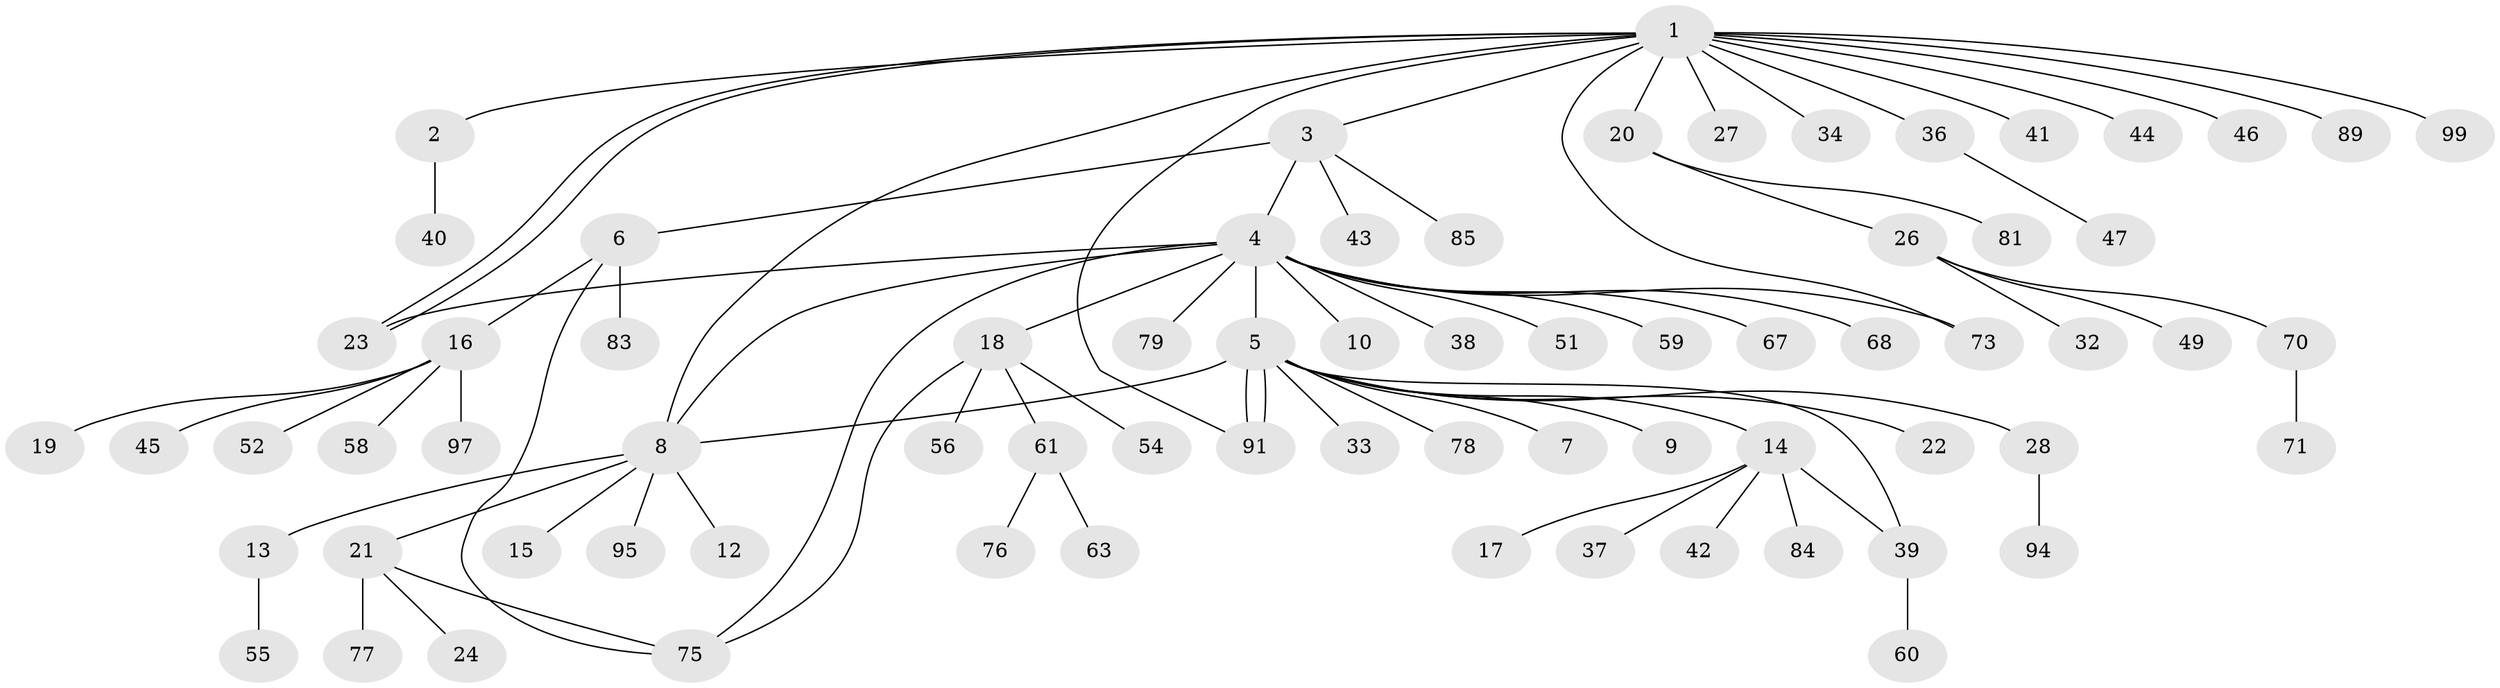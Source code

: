 // Generated by graph-tools (version 1.1) at 2025/51/02/27/25 19:51:54]
// undirected, 72 vertices, 82 edges
graph export_dot {
graph [start="1"]
  node [color=gray90,style=filled];
  1 [super="+50"];
  2;
  3 [super="+48"];
  4 [super="+25"];
  5 [super="+66"];
  6 [super="+90"];
  7;
  8 [super="+101"];
  9;
  10 [super="+11"];
  12 [super="+62"];
  13 [super="+53"];
  14 [super="+30"];
  15 [super="+93"];
  16 [super="+31"];
  17;
  18 [super="+35"];
  19;
  20;
  21 [super="+86"];
  22 [super="+65"];
  23 [super="+88"];
  24;
  26 [super="+29"];
  27;
  28;
  32;
  33 [super="+98"];
  34;
  36;
  37;
  38;
  39 [super="+57"];
  40 [super="+74"];
  41;
  42;
  43;
  44;
  45 [super="+64"];
  46;
  47;
  49;
  51;
  52;
  54;
  55 [super="+72"];
  56 [super="+69"];
  58 [super="+80"];
  59;
  60;
  61 [super="+96"];
  63;
  67;
  68;
  70;
  71;
  73;
  75 [super="+100"];
  76;
  77;
  78;
  79;
  81 [super="+82"];
  83;
  84 [super="+87"];
  85;
  89;
  91 [super="+92"];
  94;
  95;
  97;
  99;
  1 -- 2;
  1 -- 3;
  1 -- 8;
  1 -- 20;
  1 -- 23;
  1 -- 23;
  1 -- 27;
  1 -- 34;
  1 -- 36;
  1 -- 41;
  1 -- 44;
  1 -- 46;
  1 -- 73;
  1 -- 89;
  1 -- 91;
  1 -- 99;
  2 -- 40;
  3 -- 4 [weight=2];
  3 -- 6;
  3 -- 43;
  3 -- 85;
  4 -- 5;
  4 -- 8;
  4 -- 10;
  4 -- 18;
  4 -- 38;
  4 -- 51;
  4 -- 67;
  4 -- 68;
  4 -- 73;
  4 -- 75;
  4 -- 79;
  4 -- 59;
  4 -- 23;
  5 -- 7;
  5 -- 8;
  5 -- 9;
  5 -- 14;
  5 -- 22;
  5 -- 28;
  5 -- 33;
  5 -- 78;
  5 -- 91;
  5 -- 91;
  5 -- 39;
  6 -- 16;
  6 -- 83;
  6 -- 75;
  8 -- 12;
  8 -- 13;
  8 -- 15;
  8 -- 21;
  8 -- 95;
  13 -- 55;
  14 -- 17;
  14 -- 37;
  14 -- 84;
  14 -- 42;
  14 -- 39;
  16 -- 19;
  16 -- 45;
  16 -- 52;
  16 -- 58;
  16 -- 97;
  18 -- 54;
  18 -- 61;
  18 -- 56;
  18 -- 75;
  20 -- 26;
  20 -- 81;
  21 -- 24;
  21 -- 75;
  21 -- 77;
  26 -- 32;
  26 -- 49;
  26 -- 70;
  28 -- 94;
  36 -- 47;
  39 -- 60;
  61 -- 63;
  61 -- 76;
  70 -- 71;
}
